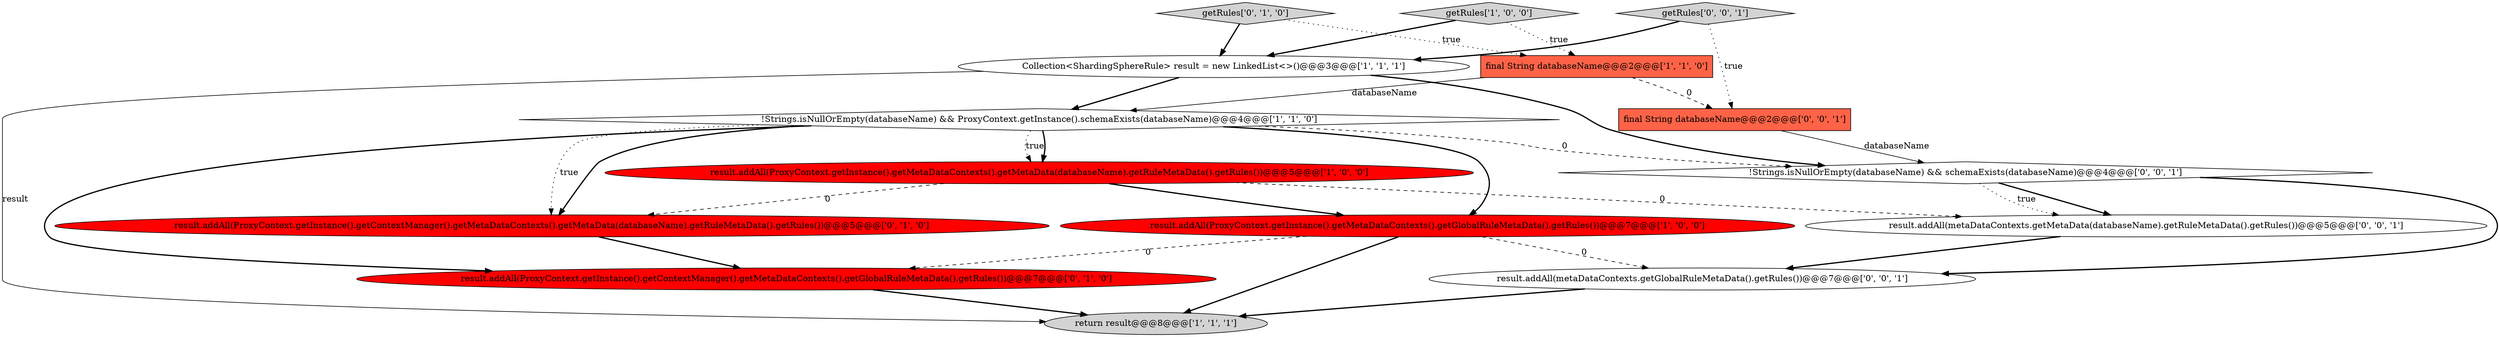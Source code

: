 digraph {
11 [style = filled, label = "final String databaseName@@@2@@@['0', '0', '1']", fillcolor = tomato, shape = box image = "AAA0AAABBB3BBB"];
0 [style = filled, label = "final String databaseName@@@2@@@['1', '1', '0']", fillcolor = tomato, shape = box image = "AAA0AAABBB1BBB"];
9 [style = filled, label = "result.addAll(ProxyContext.getInstance().getContextManager().getMetaDataContexts().getGlobalRuleMetaData().getRules())@@@7@@@['0', '1', '0']", fillcolor = red, shape = ellipse image = "AAA1AAABBB2BBB"];
6 [style = filled, label = "result.addAll(ProxyContext.getInstance().getMetaDataContexts().getGlobalRuleMetaData().getRules())@@@7@@@['1', '0', '0']", fillcolor = red, shape = ellipse image = "AAA1AAABBB1BBB"];
12 [style = filled, label = "getRules['0', '0', '1']", fillcolor = lightgray, shape = diamond image = "AAA0AAABBB3BBB"];
3 [style = filled, label = "getRules['1', '0', '0']", fillcolor = lightgray, shape = diamond image = "AAA0AAABBB1BBB"];
5 [style = filled, label = "result.addAll(ProxyContext.getInstance().getMetaDataContexts().getMetaData(databaseName).getRuleMetaData().getRules())@@@5@@@['1', '0', '0']", fillcolor = red, shape = ellipse image = "AAA1AAABBB1BBB"];
13 [style = filled, label = "result.addAll(metaDataContexts.getMetaData(databaseName).getRuleMetaData().getRules())@@@5@@@['0', '0', '1']", fillcolor = white, shape = ellipse image = "AAA0AAABBB3BBB"];
14 [style = filled, label = "!Strings.isNullOrEmpty(databaseName) && schemaExists(databaseName)@@@4@@@['0', '0', '1']", fillcolor = white, shape = diamond image = "AAA0AAABBB3BBB"];
8 [style = filled, label = "getRules['0', '1', '0']", fillcolor = lightgray, shape = diamond image = "AAA0AAABBB2BBB"];
10 [style = filled, label = "result.addAll(metaDataContexts.getGlobalRuleMetaData().getRules())@@@7@@@['0', '0', '1']", fillcolor = white, shape = ellipse image = "AAA0AAABBB3BBB"];
4 [style = filled, label = "return result@@@8@@@['1', '1', '1']", fillcolor = lightgray, shape = ellipse image = "AAA0AAABBB1BBB"];
1 [style = filled, label = "Collection<ShardingSphereRule> result = new LinkedList<>()@@@3@@@['1', '1', '1']", fillcolor = white, shape = ellipse image = "AAA0AAABBB1BBB"];
2 [style = filled, label = "!Strings.isNullOrEmpty(databaseName) && ProxyContext.getInstance().schemaExists(databaseName)@@@4@@@['1', '1', '0']", fillcolor = white, shape = diamond image = "AAA0AAABBB1BBB"];
7 [style = filled, label = "result.addAll(ProxyContext.getInstance().getContextManager().getMetaDataContexts().getMetaData(databaseName).getRuleMetaData().getRules())@@@5@@@['0', '1', '0']", fillcolor = red, shape = ellipse image = "AAA1AAABBB2BBB"];
5->13 [style = dashed, label="0"];
13->10 [style = bold, label=""];
0->2 [style = solid, label="databaseName"];
11->14 [style = solid, label="databaseName"];
3->1 [style = bold, label=""];
2->6 [style = bold, label=""];
9->4 [style = bold, label=""];
6->9 [style = dashed, label="0"];
14->10 [style = bold, label=""];
0->11 [style = dashed, label="0"];
2->9 [style = bold, label=""];
1->4 [style = solid, label="result"];
12->1 [style = bold, label=""];
14->13 [style = dotted, label="true"];
6->10 [style = dashed, label="0"];
12->11 [style = dotted, label="true"];
7->9 [style = bold, label=""];
8->1 [style = bold, label=""];
6->4 [style = bold, label=""];
5->6 [style = bold, label=""];
2->14 [style = dashed, label="0"];
2->7 [style = dotted, label="true"];
3->0 [style = dotted, label="true"];
10->4 [style = bold, label=""];
1->14 [style = bold, label=""];
1->2 [style = bold, label=""];
8->0 [style = dotted, label="true"];
2->7 [style = bold, label=""];
14->13 [style = bold, label=""];
5->7 [style = dashed, label="0"];
2->5 [style = dotted, label="true"];
2->5 [style = bold, label=""];
}
